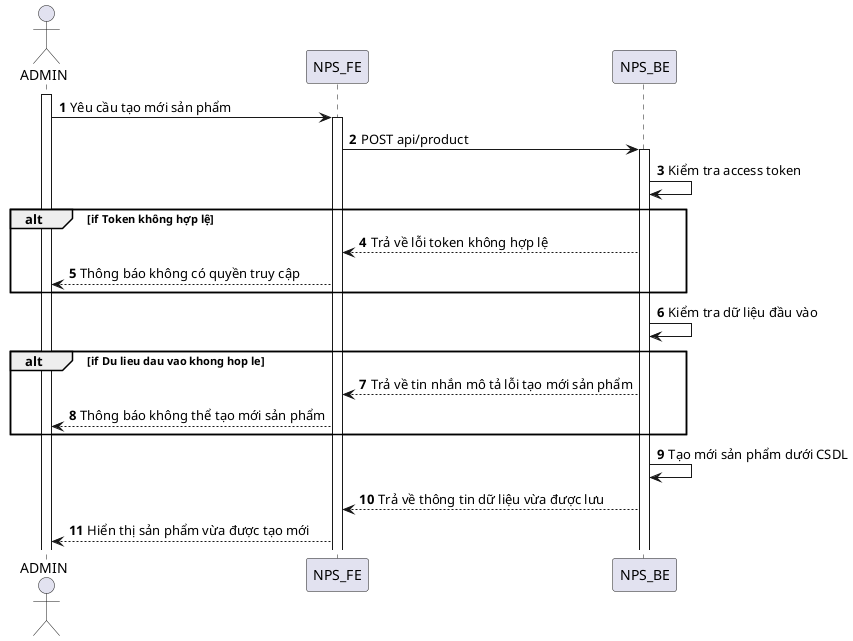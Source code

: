 @startuml
autonumber
actor ADMIN

activate ADMIN

ADMIN -> NPS_FE: Yêu cầu tạo mới sản phẩm
activate NPS_FE

NPS_FE -> NPS_BE: POST api/product
activate NPS_BE

NPS_BE -> NPS_BE: Kiểm tra access token

alt if Token không hợp lệ
NPS_BE --> NPS_FE: Trả về lỗi token không hợp lệ
NPS_FE --> ADMIN: Thông báo không có quyền truy cập
end
NPS_BE -> NPS_BE: Kiểm tra dữ liệu đầu vào

alt if Du lieu dau vao khong hop le
NPS_BE --> NPS_FE: Trả về tin nhắn mô tả lỗi tạo mới sản phẩm
NPS_FE --> ADMIN: Thông báo không thể tạo mới sản phẩm
end

NPS_BE->NPS_BE: Tạo mới sản phẩm dưới CSDL
NPS_BE --> NPS_FE: Trả về thông tin dữ liệu vừa được lưu
NPS_FE --> ADMIN: Hiển thị sản phẩm vừa được tạo mới

@enduml